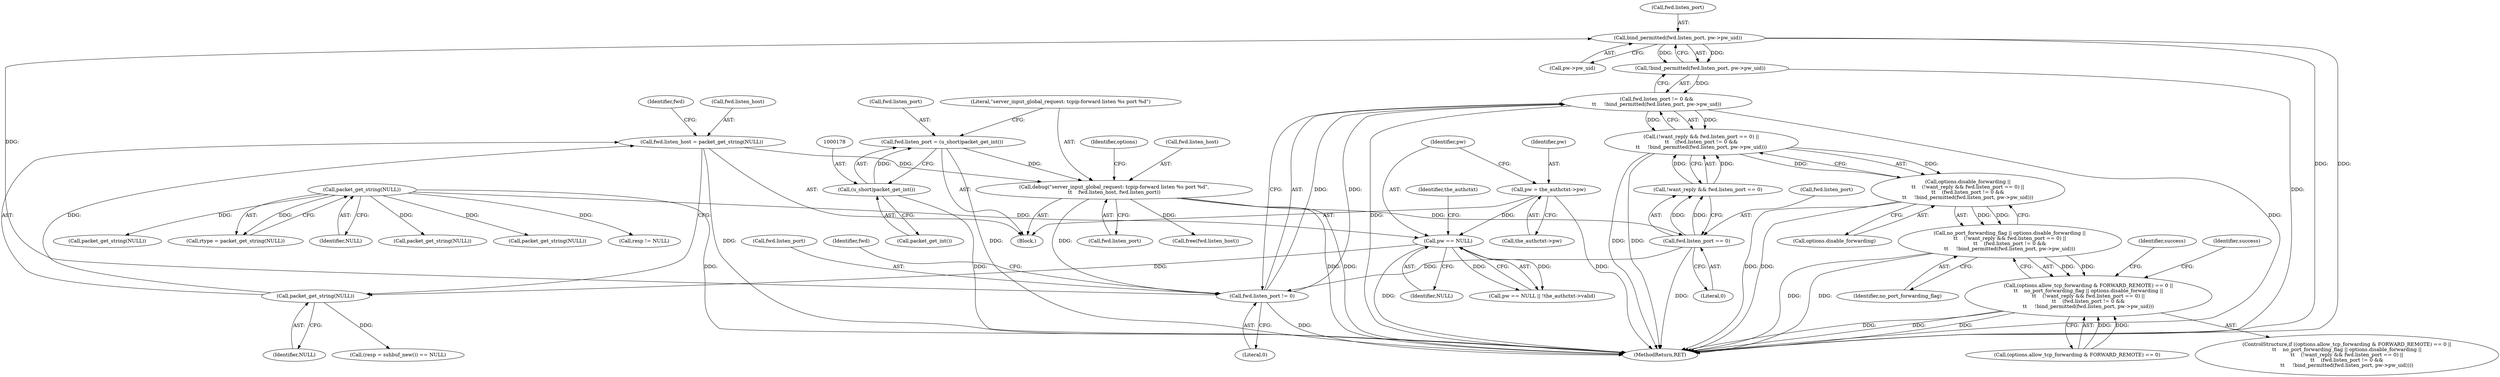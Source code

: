 digraph "0_src_c76fac666ea038753294f2ac94d310f8adece9ce@pointer" {
"1000219" [label="(Call,bind_permitted(fwd.listen_port, pw->pw_uid))"];
"1000213" [label="(Call,fwd.listen_port != 0)"];
"1000180" [label="(Call,debug(\"server_input_global_request: tcpip-forward listen %s port %d\",\n\t\t    fwd.listen_host, fwd.listen_port))"];
"1000167" [label="(Call,fwd.listen_host = packet_get_string(NULL))"];
"1000171" [label="(Call,packet_get_string(NULL))"];
"1000152" [label="(Call,pw == NULL)"];
"1000145" [label="(Call,pw = the_authctxt->pw)"];
"1000127" [label="(Call,packet_get_string(NULL))"];
"1000173" [label="(Call,fwd.listen_port = (u_short)packet_get_int())"];
"1000177" [label="(Call,(u_short)packet_get_int())"];
"1000207" [label="(Call,fwd.listen_port == 0)"];
"1000218" [label="(Call,!bind_permitted(fwd.listen_port, pw->pw_uid))"];
"1000212" [label="(Call,fwd.listen_port != 0 &&\n\t\t     !bind_permitted(fwd.listen_port, pw->pw_uid))"];
"1000203" [label="(Call,(!want_reply && fwd.listen_port == 0) ||\n\t\t    (fwd.listen_port != 0 &&\n\t\t     !bind_permitted(fwd.listen_port, pw->pw_uid)))"];
"1000199" [label="(Call,options.disable_forwarding ||\n\t\t    (!want_reply && fwd.listen_port == 0) ||\n\t\t    (fwd.listen_port != 0 &&\n\t\t     !bind_permitted(fwd.listen_port, pw->pw_uid)))"];
"1000197" [label="(Call,no_port_forwarding_flag || options.disable_forwarding ||\n\t\t    (!want_reply && fwd.listen_port == 0) ||\n\t\t    (fwd.listen_port != 0 &&\n\t\t     !bind_permitted(fwd.listen_port, pw->pw_uid)))"];
"1000189" [label="(Call,(options.allow_tcp_forwarding & FORWARD_REMOTE) == 0 ||\n\t\t    no_port_forwarding_flag || options.disable_forwarding ||\n\t\t    (!want_reply && fwd.listen_port == 0) ||\n\t\t    (fwd.listen_port != 0 &&\n\t\t     !bind_permitted(fwd.listen_port, pw->pw_uid)))"];
"1000189" [label="(Call,(options.allow_tcp_forwarding & FORWARD_REMOTE) == 0 ||\n\t\t    no_port_forwarding_flag || options.disable_forwarding ||\n\t\t    (!want_reply && fwd.listen_port == 0) ||\n\t\t    (fwd.listen_port != 0 &&\n\t\t     !bind_permitted(fwd.listen_port, pw->pw_uid)))"];
"1000142" [label="(Block,)"];
"1000125" [label="(Call,rtype = packet_get_string(NULL))"];
"1000220" [label="(Call,fwd.listen_port)"];
"1000219" [label="(Call,bind_permitted(fwd.listen_port, pw->pw_uid))"];
"1000204" [label="(Call,!want_reply && fwd.listen_port == 0)"];
"1000182" [label="(Call,fwd.listen_host)"];
"1000145" [label="(Call,pw = the_authctxt->pw)"];
"1000179" [label="(Call,packet_get_int())"];
"1000199" [label="(Call,options.disable_forwarding ||\n\t\t    (!want_reply && fwd.listen_port == 0) ||\n\t\t    (fwd.listen_port != 0 &&\n\t\t     !bind_permitted(fwd.listen_port, pw->pw_uid)))"];
"1000235" [label="(Identifier,success)"];
"1000221" [label="(Identifier,fwd)"];
"1000223" [label="(Call,pw->pw_uid)"];
"1000151" [label="(Call,pw == NULL || !the_authctxt->valid)"];
"1000157" [label="(Identifier,the_authctxt)"];
"1000340" [label="(Call,packet_get_string(NULL))"];
"1000197" [label="(Call,no_port_forwarding_flag || options.disable_forwarding ||\n\t\t    (!want_reply && fwd.listen_port == 0) ||\n\t\t    (fwd.listen_port != 0 &&\n\t\t     !bind_permitted(fwd.listen_port, pw->pw_uid)))"];
"1000167" [label="(Call,fwd.listen_host = packet_get_string(NULL))"];
"1000402" [label="(Call,packet_get_string(NULL))"];
"1000180" [label="(Call,debug(\"server_input_global_request: tcpip-forward listen %s port %d\",\n\t\t    fwd.listen_host, fwd.listen_port))"];
"1000127" [label="(Call,packet_get_string(NULL))"];
"1000212" [label="(Call,fwd.listen_port != 0 &&\n\t\t     !bind_permitted(fwd.listen_port, pw->pw_uid))"];
"1000174" [label="(Call,fwd.listen_port)"];
"1000213" [label="(Call,fwd.listen_port != 0)"];
"1000207" [label="(Call,fwd.listen_port == 0)"];
"1000193" [label="(Identifier,options)"];
"1000173" [label="(Call,fwd.listen_port = (u_short)packet_get_int())"];
"1000190" [label="(Call,(options.allow_tcp_forwarding & FORWARD_REMOTE) == 0)"];
"1000147" [label="(Call,the_authctxt->pw)"];
"1000208" [label="(Call,fwd.listen_port)"];
"1000168" [label="(Call,fwd.listen_host)"];
"1000152" [label="(Call,pw == NULL)"];
"1000457" [label="(Call,resp != NULL)"];
"1000211" [label="(Literal,0)"];
"1000200" [label="(Call,options.disable_forwarding)"];
"1000128" [label="(Identifier,NULL)"];
"1000294" [label="(Call,packet_get_string(NULL))"];
"1000175" [label="(Identifier,fwd)"];
"1000172" [label="(Identifier,NULL)"];
"1000198" [label="(Identifier,no_port_forwarding_flag)"];
"1000217" [label="(Literal,0)"];
"1000228" [label="(Identifier,success)"];
"1000218" [label="(Call,!bind_permitted(fwd.listen_port, pw->pw_uid))"];
"1000214" [label="(Call,fwd.listen_port)"];
"1000185" [label="(Call,fwd.listen_port)"];
"1000181" [label="(Literal,\"server_input_global_request: tcpip-forward listen %s port %d\")"];
"1000203" [label="(Call,(!want_reply && fwd.listen_port == 0) ||\n\t\t    (fwd.listen_port != 0 &&\n\t\t     !bind_permitted(fwd.listen_port, pw->pw_uid)))"];
"1000245" [label="(Call,free(fwd.listen_host))"];
"1000177" [label="(Call,(u_short)packet_get_int())"];
"1000250" [label="(Call,(resp = sshbuf_new()) == NULL)"];
"1000171" [label="(Call,packet_get_string(NULL))"];
"1000154" [label="(Identifier,NULL)"];
"1000474" [label="(MethodReturn,RET)"];
"1000146" [label="(Identifier,pw)"];
"1000153" [label="(Identifier,pw)"];
"1000188" [label="(ControlStructure,if ((options.allow_tcp_forwarding & FORWARD_REMOTE) == 0 ||\n\t\t    no_port_forwarding_flag || options.disable_forwarding ||\n\t\t    (!want_reply && fwd.listen_port == 0) ||\n\t\t    (fwd.listen_port != 0 &&\n\t\t     !bind_permitted(fwd.listen_port, pw->pw_uid))))"];
"1000219" -> "1000218"  [label="AST: "];
"1000219" -> "1000223"  [label="CFG: "];
"1000220" -> "1000219"  [label="AST: "];
"1000223" -> "1000219"  [label="AST: "];
"1000218" -> "1000219"  [label="CFG: "];
"1000219" -> "1000474"  [label="DDG: "];
"1000219" -> "1000474"  [label="DDG: "];
"1000219" -> "1000218"  [label="DDG: "];
"1000219" -> "1000218"  [label="DDG: "];
"1000213" -> "1000219"  [label="DDG: "];
"1000213" -> "1000212"  [label="AST: "];
"1000213" -> "1000217"  [label="CFG: "];
"1000214" -> "1000213"  [label="AST: "];
"1000217" -> "1000213"  [label="AST: "];
"1000221" -> "1000213"  [label="CFG: "];
"1000212" -> "1000213"  [label="CFG: "];
"1000213" -> "1000474"  [label="DDG: "];
"1000213" -> "1000212"  [label="DDG: "];
"1000213" -> "1000212"  [label="DDG: "];
"1000180" -> "1000213"  [label="DDG: "];
"1000207" -> "1000213"  [label="DDG: "];
"1000180" -> "1000142"  [label="AST: "];
"1000180" -> "1000185"  [label="CFG: "];
"1000181" -> "1000180"  [label="AST: "];
"1000182" -> "1000180"  [label="AST: "];
"1000185" -> "1000180"  [label="AST: "];
"1000193" -> "1000180"  [label="CFG: "];
"1000180" -> "1000474"  [label="DDG: "];
"1000180" -> "1000474"  [label="DDG: "];
"1000167" -> "1000180"  [label="DDG: "];
"1000173" -> "1000180"  [label="DDG: "];
"1000180" -> "1000207"  [label="DDG: "];
"1000180" -> "1000245"  [label="DDG: "];
"1000167" -> "1000142"  [label="AST: "];
"1000167" -> "1000171"  [label="CFG: "];
"1000168" -> "1000167"  [label="AST: "];
"1000171" -> "1000167"  [label="AST: "];
"1000175" -> "1000167"  [label="CFG: "];
"1000167" -> "1000474"  [label="DDG: "];
"1000171" -> "1000167"  [label="DDG: "];
"1000171" -> "1000172"  [label="CFG: "];
"1000172" -> "1000171"  [label="AST: "];
"1000152" -> "1000171"  [label="DDG: "];
"1000171" -> "1000250"  [label="DDG: "];
"1000152" -> "1000151"  [label="AST: "];
"1000152" -> "1000154"  [label="CFG: "];
"1000153" -> "1000152"  [label="AST: "];
"1000154" -> "1000152"  [label="AST: "];
"1000157" -> "1000152"  [label="CFG: "];
"1000151" -> "1000152"  [label="CFG: "];
"1000152" -> "1000474"  [label="DDG: "];
"1000152" -> "1000151"  [label="DDG: "];
"1000152" -> "1000151"  [label="DDG: "];
"1000145" -> "1000152"  [label="DDG: "];
"1000127" -> "1000152"  [label="DDG: "];
"1000145" -> "1000142"  [label="AST: "];
"1000145" -> "1000147"  [label="CFG: "];
"1000146" -> "1000145"  [label="AST: "];
"1000147" -> "1000145"  [label="AST: "];
"1000153" -> "1000145"  [label="CFG: "];
"1000145" -> "1000474"  [label="DDG: "];
"1000127" -> "1000125"  [label="AST: "];
"1000127" -> "1000128"  [label="CFG: "];
"1000128" -> "1000127"  [label="AST: "];
"1000125" -> "1000127"  [label="CFG: "];
"1000127" -> "1000474"  [label="DDG: "];
"1000127" -> "1000125"  [label="DDG: "];
"1000127" -> "1000294"  [label="DDG: "];
"1000127" -> "1000340"  [label="DDG: "];
"1000127" -> "1000402"  [label="DDG: "];
"1000127" -> "1000457"  [label="DDG: "];
"1000173" -> "1000142"  [label="AST: "];
"1000173" -> "1000177"  [label="CFG: "];
"1000174" -> "1000173"  [label="AST: "];
"1000177" -> "1000173"  [label="AST: "];
"1000181" -> "1000173"  [label="CFG: "];
"1000173" -> "1000474"  [label="DDG: "];
"1000177" -> "1000173"  [label="DDG: "];
"1000177" -> "1000179"  [label="CFG: "];
"1000178" -> "1000177"  [label="AST: "];
"1000179" -> "1000177"  [label="AST: "];
"1000177" -> "1000474"  [label="DDG: "];
"1000207" -> "1000204"  [label="AST: "];
"1000207" -> "1000211"  [label="CFG: "];
"1000208" -> "1000207"  [label="AST: "];
"1000211" -> "1000207"  [label="AST: "];
"1000204" -> "1000207"  [label="CFG: "];
"1000207" -> "1000474"  [label="DDG: "];
"1000207" -> "1000204"  [label="DDG: "];
"1000207" -> "1000204"  [label="DDG: "];
"1000218" -> "1000212"  [label="AST: "];
"1000212" -> "1000218"  [label="CFG: "];
"1000218" -> "1000474"  [label="DDG: "];
"1000218" -> "1000212"  [label="DDG: "];
"1000212" -> "1000203"  [label="AST: "];
"1000203" -> "1000212"  [label="CFG: "];
"1000212" -> "1000474"  [label="DDG: "];
"1000212" -> "1000474"  [label="DDG: "];
"1000212" -> "1000203"  [label="DDG: "];
"1000212" -> "1000203"  [label="DDG: "];
"1000203" -> "1000199"  [label="AST: "];
"1000203" -> "1000204"  [label="CFG: "];
"1000204" -> "1000203"  [label="AST: "];
"1000199" -> "1000203"  [label="CFG: "];
"1000203" -> "1000474"  [label="DDG: "];
"1000203" -> "1000474"  [label="DDG: "];
"1000203" -> "1000199"  [label="DDG: "];
"1000203" -> "1000199"  [label="DDG: "];
"1000204" -> "1000203"  [label="DDG: "];
"1000204" -> "1000203"  [label="DDG: "];
"1000199" -> "1000197"  [label="AST: "];
"1000199" -> "1000200"  [label="CFG: "];
"1000200" -> "1000199"  [label="AST: "];
"1000197" -> "1000199"  [label="CFG: "];
"1000199" -> "1000474"  [label="DDG: "];
"1000199" -> "1000474"  [label="DDG: "];
"1000199" -> "1000197"  [label="DDG: "];
"1000199" -> "1000197"  [label="DDG: "];
"1000197" -> "1000189"  [label="AST: "];
"1000197" -> "1000198"  [label="CFG: "];
"1000198" -> "1000197"  [label="AST: "];
"1000189" -> "1000197"  [label="CFG: "];
"1000197" -> "1000474"  [label="DDG: "];
"1000197" -> "1000474"  [label="DDG: "];
"1000197" -> "1000189"  [label="DDG: "];
"1000197" -> "1000189"  [label="DDG: "];
"1000189" -> "1000188"  [label="AST: "];
"1000189" -> "1000190"  [label="CFG: "];
"1000190" -> "1000189"  [label="AST: "];
"1000228" -> "1000189"  [label="CFG: "];
"1000235" -> "1000189"  [label="CFG: "];
"1000189" -> "1000474"  [label="DDG: "];
"1000189" -> "1000474"  [label="DDG: "];
"1000189" -> "1000474"  [label="DDG: "];
"1000190" -> "1000189"  [label="DDG: "];
"1000190" -> "1000189"  [label="DDG: "];
}
